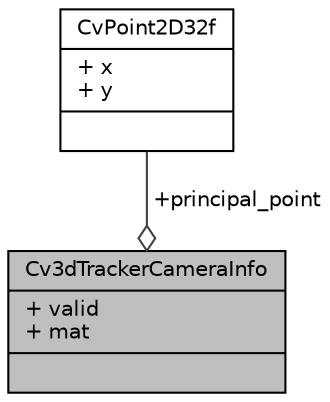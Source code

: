digraph "Cv3dTrackerCameraInfo"
{
 // LATEX_PDF_SIZE
  edge [fontname="Helvetica",fontsize="10",labelfontname="Helvetica",labelfontsize="10"];
  node [fontname="Helvetica",fontsize="10",shape=record];
  Node1 [label="{Cv3dTrackerCameraInfo\n|+ valid\l+ mat\l|}",height=0.2,width=0.4,color="black", fillcolor="grey75", style="filled", fontcolor="black",tooltip=" "];
  Node2 -> Node1 [color="grey25",fontsize="10",style="solid",label=" +principal_point" ,arrowhead="odiamond",fontname="Helvetica"];
  Node2 [label="{CvPoint2D32f\n|+ x\l+ y\l|}",height=0.2,width=0.4,color="black", fillcolor="white", style="filled",URL="$struct_cv_point2_d32f.html",tooltip=" "];
}
